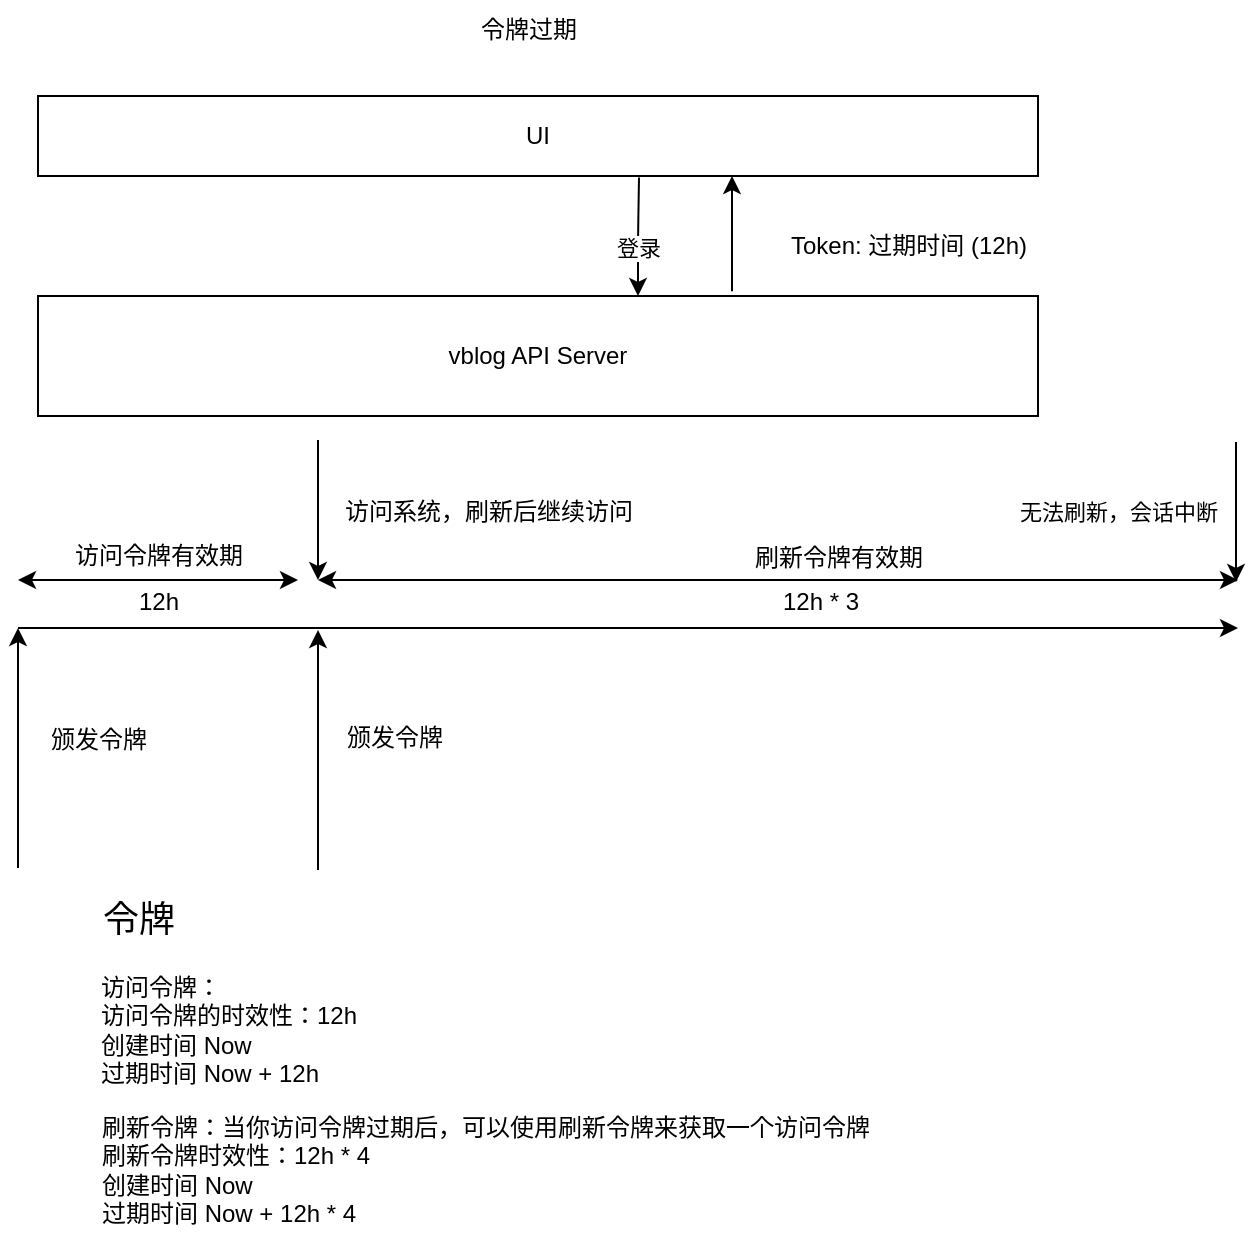 <mxfile>
    <diagram id="u99D5bnowQIEtHSzQiOd" name="Page-1">
        <mxGraphModel dx="744" dy="571" grid="1" gridSize="10" guides="1" tooltips="1" connect="1" arrows="1" fold="1" page="1" pageScale="1" pageWidth="1169" pageHeight="827" background="#ffffff" math="0" shadow="0">
            <root>
                <mxCell id="0"/>
                <mxCell id="1" parent="0"/>
                <mxCell id="2" value="UI" style="rounded=0;whiteSpace=wrap;html=1;" parent="1" vertex="1">
                    <mxGeometry x="140" y="98" width="500" height="40" as="geometry"/>
                </mxCell>
                <mxCell id="3" value="vblog API Server" style="rounded=0;whiteSpace=wrap;html=1;" parent="1" vertex="1">
                    <mxGeometry x="140" y="198" width="500" height="60" as="geometry"/>
                </mxCell>
                <mxCell id="4" value="" style="endArrow=classic;html=1;exitX=0.601;exitY=1.02;exitDx=0;exitDy=0;exitPerimeter=0;" parent="1" source="2" edge="1">
                    <mxGeometry width="50" height="50" relative="1" as="geometry">
                        <mxPoint x="442" y="148" as="sourcePoint"/>
                        <mxPoint x="440" y="198" as="targetPoint"/>
                        <Array as="points">
                            <mxPoint x="440" y="170"/>
                        </Array>
                    </mxGeometry>
                </mxCell>
                <mxCell id="5" value="登录" style="edgeLabel;html=1;align=center;verticalAlign=middle;resizable=0;points=[];" parent="4" vertex="1" connectable="0">
                    <mxGeometry x="-0.513" y="-1" relative="1" as="geometry">
                        <mxPoint y="20" as="offset"/>
                    </mxGeometry>
                </mxCell>
                <mxCell id="6" value="" style="endArrow=classic;html=1;exitX=0.884;exitY=-0.04;exitDx=0;exitDy=0;exitPerimeter=0;entryX=0.884;entryY=1;entryDx=0;entryDy=0;entryPerimeter=0;" parent="1" edge="1">
                    <mxGeometry width="50" height="50" relative="1" as="geometry">
                        <mxPoint x="487" y="195.6" as="sourcePoint"/>
                        <mxPoint x="487" y="138" as="targetPoint"/>
                    </mxGeometry>
                </mxCell>
                <mxCell id="7" value="Token: 过期时间 (12h)" style="text;html=1;align=center;verticalAlign=middle;resizable=0;points=[];autosize=1;strokeColor=none;fillColor=none;" parent="1" vertex="1">
                    <mxGeometry x="505" y="158" width="140" height="30" as="geometry"/>
                </mxCell>
                <mxCell id="8" value="" style="endArrow=classic;html=1;" parent="1" edge="1">
                    <mxGeometry width="50" height="50" relative="1" as="geometry">
                        <mxPoint x="130" y="364" as="sourcePoint"/>
                        <mxPoint x="740" y="364" as="targetPoint"/>
                    </mxGeometry>
                </mxCell>
                <mxCell id="9" value="令牌过期" style="text;html=1;align=center;verticalAlign=middle;resizable=0;points=[];autosize=1;strokeColor=none;fillColor=none;" parent="1" vertex="1">
                    <mxGeometry x="350" y="50" width="70" height="30" as="geometry"/>
                </mxCell>
                <mxCell id="10" value="" style="endArrow=classic;startArrow=classic;html=1;" parent="1" edge="1">
                    <mxGeometry width="50" height="50" relative="1" as="geometry">
                        <mxPoint x="130" y="340" as="sourcePoint"/>
                        <mxPoint x="270" y="340" as="targetPoint"/>
                    </mxGeometry>
                </mxCell>
                <mxCell id="12" value="" style="endArrow=classic;startArrow=classic;html=1;" parent="1" edge="1">
                    <mxGeometry width="50" height="50" relative="1" as="geometry">
                        <mxPoint x="280" y="340" as="sourcePoint"/>
                        <mxPoint x="740" y="340" as="targetPoint"/>
                    </mxGeometry>
                </mxCell>
                <mxCell id="14" value="" style="endArrow=classic;html=1;" parent="1" edge="1">
                    <mxGeometry width="50" height="50" relative="1" as="geometry">
                        <mxPoint x="280" y="270" as="sourcePoint"/>
                        <mxPoint x="280" y="340" as="targetPoint"/>
                    </mxGeometry>
                </mxCell>
                <mxCell id="15" value="" style="endArrow=classic;html=1;" parent="1" edge="1">
                    <mxGeometry width="50" height="50" relative="1" as="geometry">
                        <mxPoint x="739" y="271" as="sourcePoint"/>
                        <mxPoint x="739" y="341" as="targetPoint"/>
                    </mxGeometry>
                </mxCell>
                <mxCell id="16" value="无法刷新，会话中断" style="edgeLabel;html=1;align=center;verticalAlign=middle;resizable=0;points=[];" parent="15" vertex="1" connectable="0">
                    <mxGeometry x="-0.469" y="-3" relative="1" as="geometry">
                        <mxPoint x="-56" y="16" as="offset"/>
                    </mxGeometry>
                </mxCell>
                <mxCell id="17" value="&lt;div style=&quot;text-align: left;&quot;&gt;&lt;span style=&quot;background-color: initial;&quot;&gt;访问系统，刷新后继续访问&lt;/span&gt;&lt;/div&gt;&lt;br&gt;&amp;nbsp; &amp;nbsp; &amp;nbsp; &amp;nbsp; &amp;nbsp; &amp;nbsp; &amp;nbsp; &amp;nbsp; &amp;nbsp; &amp;nbsp; &amp;nbsp; &amp;nbsp; &amp;nbsp; &amp;nbsp; &amp;nbsp;&amp;nbsp;" style="text;html=1;align=center;verticalAlign=middle;resizable=0;points=[];autosize=1;strokeColor=none;fillColor=none;" parent="1" vertex="1">
                    <mxGeometry x="280" y="290" width="170" height="60" as="geometry"/>
                </mxCell>
                <mxCell id="18" value="访问令牌有效期" style="text;html=1;align=center;verticalAlign=middle;resizable=0;points=[];autosize=1;strokeColor=none;fillColor=none;" parent="1" vertex="1">
                    <mxGeometry x="145" y="313" width="110" height="30" as="geometry"/>
                </mxCell>
                <mxCell id="19" value="12h" style="text;html=1;align=center;verticalAlign=middle;resizable=0;points=[];autosize=1;strokeColor=none;fillColor=none;" parent="1" vertex="1">
                    <mxGeometry x="180" y="336" width="40" height="30" as="geometry"/>
                </mxCell>
                <mxCell id="20" value="刷新令牌有效期" style="text;html=1;align=center;verticalAlign=middle;resizable=0;points=[];autosize=1;strokeColor=none;fillColor=none;" parent="1" vertex="1">
                    <mxGeometry x="485" y="314" width="110" height="30" as="geometry"/>
                </mxCell>
                <mxCell id="21" value="12h * 3" style="text;html=1;align=center;verticalAlign=middle;resizable=0;points=[];autosize=1;strokeColor=none;fillColor=none;" parent="1" vertex="1">
                    <mxGeometry x="501" y="336" width="60" height="30" as="geometry"/>
                </mxCell>
                <mxCell id="22" value="" style="endArrow=classic;html=1;" parent="1" edge="1">
                    <mxGeometry width="50" height="50" relative="1" as="geometry">
                        <mxPoint x="130" y="484" as="sourcePoint"/>
                        <mxPoint x="130" y="364" as="targetPoint"/>
                    </mxGeometry>
                </mxCell>
                <mxCell id="23" value="颁发令牌" style="text;html=1;align=center;verticalAlign=middle;resizable=0;points=[];autosize=1;strokeColor=none;fillColor=none;" parent="1" vertex="1">
                    <mxGeometry x="135" y="405" width="70" height="30" as="geometry"/>
                </mxCell>
                <mxCell id="24" value="" style="endArrow=classic;html=1;" parent="1" edge="1">
                    <mxGeometry width="50" height="50" relative="1" as="geometry">
                        <mxPoint x="280" y="485" as="sourcePoint"/>
                        <mxPoint x="280" y="365" as="targetPoint"/>
                    </mxGeometry>
                </mxCell>
                <mxCell id="25" value="颁发令牌" style="text;html=1;align=center;verticalAlign=middle;resizable=0;points=[];autosize=1;strokeColor=none;fillColor=none;" parent="1" vertex="1">
                    <mxGeometry x="283" y="404" width="70" height="30" as="geometry"/>
                </mxCell>
                <mxCell id="26" value="刷新令牌：当你访问令牌过期后，可以使用刷新令牌来获取一个访问令牌&amp;nbsp; &amp;nbsp; &amp;nbsp; &amp;nbsp;&lt;br&gt;刷新令牌时效性：12h * 4&lt;br&gt;创建时间 Now&lt;br&gt;过期时间 Now + 12h * 4" style="text;html=1;align=left;verticalAlign=middle;resizable=0;points=[];autosize=1;strokeColor=none;fillColor=none;" parent="1" vertex="1">
                    <mxGeometry x="170" y="600" width="430" height="70" as="geometry"/>
                </mxCell>
                <mxCell id="27" value="&lt;font style=&quot;font-size: 18px;&quot;&gt;令牌&lt;/font&gt;" style="text;html=1;align=center;verticalAlign=middle;resizable=0;points=[];autosize=1;strokeColor=none;fillColor=none;" parent="1" vertex="1">
                    <mxGeometry x="160" y="490" width="60" height="40" as="geometry"/>
                </mxCell>
                <mxCell id="28" value="&lt;div style=&quot;text-align: left;&quot;&gt;&lt;span style=&quot;background-color: initial;&quot;&gt;访问令牌：&lt;/span&gt;&lt;/div&gt;&lt;div style=&quot;text-align: left;&quot;&gt;&lt;span style=&quot;background-color: initial;&quot;&gt;访问令牌的时效性：12h&lt;/span&gt;&lt;/div&gt;&lt;div style=&quot;text-align: left;&quot;&gt;创建时间 Now&lt;/div&gt;&lt;div style=&quot;text-align: left;&quot;&gt;过期时间 Now + 12h&lt;/div&gt;" style="text;html=1;align=center;verticalAlign=middle;resizable=0;points=[];autosize=1;strokeColor=none;fillColor=none;" parent="1" vertex="1">
                    <mxGeometry x="160" y="530" width="150" height="70" as="geometry"/>
                </mxCell>
            </root>
        </mxGraphModel>
    </diagram>
</mxfile>